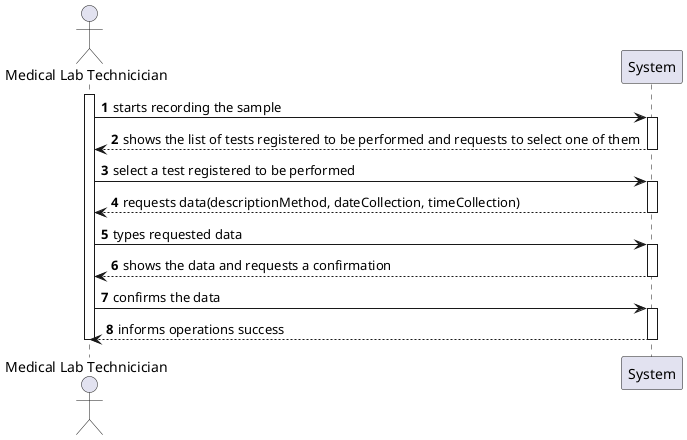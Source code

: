 @startuml
Actor "Medical Lab Technicician" as MLT
participant "System" as sys



autonumber

activate MLT
MLT->sys : starts recording the sample 

activate sys

sys-->MLT : shows the list of tests registered to be performed and requests to select one of them
deactivate sys

MLT->sys : select a test registered to be performed
activate sys

sys-->MLT : requests data(descriptionMethod, dateCollection, timeCollection)
deactivate sys

MLT->sys : types requested data
activate sys

sys-->MLT : shows the data and requests a confirmation
deactivate sys
MLT->sys : confirms the data 
activate sys

sys-->MLT : informs operations success 
deactivate sys
deactivate MLT
@enduml
